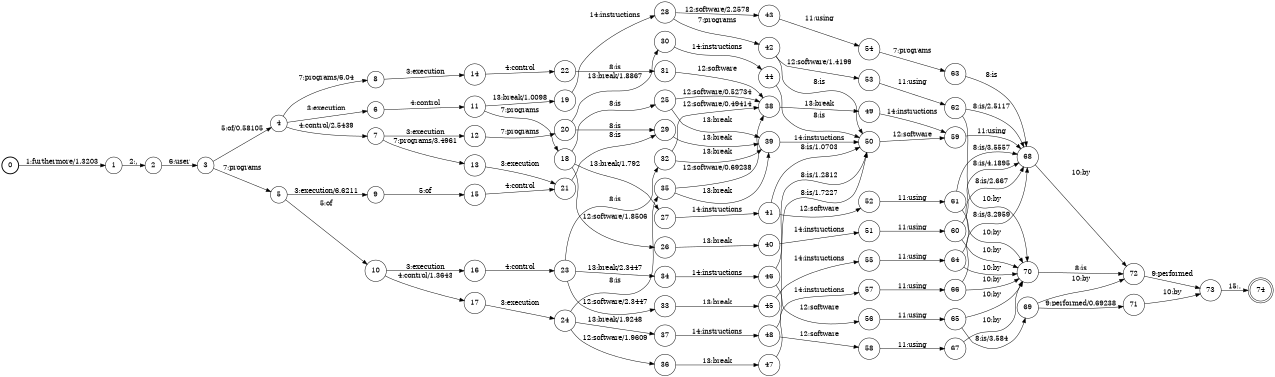digraph FST {
rankdir = LR;
size = "8.5,11";
label = "";
center = 1;
orientation = Portrait;
ranksep = "0.4";
nodesep = "0.25";
0 [label = "0", shape = circle, style = bold, fontsize = 14]
	0 -> 1 [label = "1:furthermore/1.3203", fontsize = 14];
1 [label = "1", shape = circle, style = solid, fontsize = 14]
	1 -> 2 [label = "2:,", fontsize = 14];
2 [label = "2", shape = circle, style = solid, fontsize = 14]
	2 -> 3 [label = "6:user", fontsize = 14];
3 [label = "3", shape = circle, style = solid, fontsize = 14]
	3 -> 4 [label = "5:of/0.58105", fontsize = 14];
	3 -> 5 [label = "7:programs", fontsize = 14];
4 [label = "4", shape = circle, style = solid, fontsize = 14]
	4 -> 6 [label = "3:execution", fontsize = 14];
	4 -> 7 [label = "4:control/2.5439", fontsize = 14];
	4 -> 8 [label = "7:programs/6.04", fontsize = 14];
5 [label = "5", shape = circle, style = solid, fontsize = 14]
	5 -> 9 [label = "3:execution/6.6211", fontsize = 14];
	5 -> 10 [label = "5:of", fontsize = 14];
6 [label = "6", shape = circle, style = solid, fontsize = 14]
	6 -> 11 [label = "4:control", fontsize = 14];
7 [label = "7", shape = circle, style = solid, fontsize = 14]
	7 -> 12 [label = "3:execution", fontsize = 14];
	7 -> 13 [label = "7:programs/3.4961", fontsize = 14];
8 [label = "8", shape = circle, style = solid, fontsize = 14]
	8 -> 14 [label = "3:execution", fontsize = 14];
9 [label = "9", shape = circle, style = solid, fontsize = 14]
	9 -> 15 [label = "5:of", fontsize = 14];
10 [label = "10", shape = circle, style = solid, fontsize = 14]
	10 -> 16 [label = "3:execution", fontsize = 14];
	10 -> 17 [label = "4:control/1.3643", fontsize = 14];
11 [label = "11", shape = circle, style = solid, fontsize = 14]
	11 -> 18 [label = "7:programs", fontsize = 14];
	11 -> 19 [label = "13:break/1.0098", fontsize = 14];
12 [label = "12", shape = circle, style = solid, fontsize = 14]
	12 -> 20 [label = "7:programs", fontsize = 14];
13 [label = "13", shape = circle, style = solid, fontsize = 14]
	13 -> 21 [label = "3:execution", fontsize = 14];
14 [label = "14", shape = circle, style = solid, fontsize = 14]
	14 -> 22 [label = "4:control", fontsize = 14];
15 [label = "15", shape = circle, style = solid, fontsize = 14]
	15 -> 21 [label = "4:control", fontsize = 14];
16 [label = "16", shape = circle, style = solid, fontsize = 14]
	16 -> 23 [label = "4:control", fontsize = 14];
17 [label = "17", shape = circle, style = solid, fontsize = 14]
	17 -> 24 [label = "3:execution", fontsize = 14];
18 [label = "18", shape = circle, style = solid, fontsize = 14]
	18 -> 25 [label = "8:is", fontsize = 14];
	18 -> 26 [label = "12:software/1.8506", fontsize = 14];
	18 -> 27 [label = "13:break/1.792", fontsize = 14];
19 [label = "19", shape = circle, style = solid, fontsize = 14]
	19 -> 28 [label = "14:instructions", fontsize = 14];
20 [label = "20", shape = circle, style = solid, fontsize = 14]
	20 -> 29 [label = "8:is", fontsize = 14];
	20 -> 30 [label = "13:break/1.8867", fontsize = 14];
21 [label = "21", shape = circle, style = solid, fontsize = 14]
	21 -> 29 [label = "8:is", fontsize = 14];
22 [label = "22", shape = circle, style = solid, fontsize = 14]
	22 -> 31 [label = "8:is", fontsize = 14];
23 [label = "23", shape = circle, style = solid, fontsize = 14]
	23 -> 32 [label = "8:is", fontsize = 14];
	23 -> 33 [label = "12:software/2.3447", fontsize = 14];
	23 -> 34 [label = "13:break/2.3447", fontsize = 14];
24 [label = "24", shape = circle, style = solid, fontsize = 14]
	24 -> 35 [label = "8:is", fontsize = 14];
	24 -> 36 [label = "12:software/1.9609", fontsize = 14];
	24 -> 37 [label = "13:break/1.9248", fontsize = 14];
25 [label = "25", shape = circle, style = solid, fontsize = 14]
	25 -> 38 [label = "12:software/0.52734", fontsize = 14];
	25 -> 39 [label = "13:break", fontsize = 14];
26 [label = "26", shape = circle, style = solid, fontsize = 14]
	26 -> 40 [label = "13:break", fontsize = 14];
27 [label = "27", shape = circle, style = solid, fontsize = 14]
	27 -> 41 [label = "14:instructions", fontsize = 14];
28 [label = "28", shape = circle, style = solid, fontsize = 14]
	28 -> 42 [label = "7:programs", fontsize = 14];
	28 -> 43 [label = "12:software/2.2578", fontsize = 14];
29 [label = "29", shape = circle, style = solid, fontsize = 14]
	29 -> 39 [label = "13:break", fontsize = 14];
30 [label = "30", shape = circle, style = solid, fontsize = 14]
	30 -> 44 [label = "14:instructions", fontsize = 14];
31 [label = "31", shape = circle, style = solid, fontsize = 14]
	31 -> 38 [label = "12:software", fontsize = 14];
32 [label = "32", shape = circle, style = solid, fontsize = 14]
	32 -> 38 [label = "12:software/0.49414", fontsize = 14];
	32 -> 39 [label = "13:break", fontsize = 14];
33 [label = "33", shape = circle, style = solid, fontsize = 14]
	33 -> 45 [label = "13:break", fontsize = 14];
34 [label = "34", shape = circle, style = solid, fontsize = 14]
	34 -> 46 [label = "14:instructions", fontsize = 14];
35 [label = "35", shape = circle, style = solid, fontsize = 14]
	35 -> 38 [label = "12:software/0.69238", fontsize = 14];
	35 -> 39 [label = "13:break", fontsize = 14];
36 [label = "36", shape = circle, style = solid, fontsize = 14]
	36 -> 47 [label = "13:break", fontsize = 14];
37 [label = "37", shape = circle, style = solid, fontsize = 14]
	37 -> 48 [label = "14:instructions", fontsize = 14];
38 [label = "38", shape = circle, style = solid, fontsize = 14]
	38 -> 49 [label = "13:break", fontsize = 14];
39 [label = "39", shape = circle, style = solid, fontsize = 14]
	39 -> 50 [label = "14:instructions", fontsize = 14];
40 [label = "40", shape = circle, style = solid, fontsize = 14]
	40 -> 51 [label = "14:instructions", fontsize = 14];
41 [label = "41", shape = circle, style = solid, fontsize = 14]
	41 -> 50 [label = "8:is/1.0703", fontsize = 14];
	41 -> 52 [label = "12:software", fontsize = 14];
42 [label = "42", shape = circle, style = solid, fontsize = 14]
	42 -> 50 [label = "8:is", fontsize = 14];
	42 -> 53 [label = "12:software/1.4199", fontsize = 14];
43 [label = "43", shape = circle, style = solid, fontsize = 14]
	43 -> 54 [label = "11:using", fontsize = 14];
44 [label = "44", shape = circle, style = solid, fontsize = 14]
	44 -> 50 [label = "8:is", fontsize = 14];
45 [label = "45", shape = circle, style = solid, fontsize = 14]
	45 -> 55 [label = "14:instructions", fontsize = 14];
46 [label = "46", shape = circle, style = solid, fontsize = 14]
	46 -> 50 [label = "8:is/1.2812", fontsize = 14];
	46 -> 56 [label = "12:software", fontsize = 14];
47 [label = "47", shape = circle, style = solid, fontsize = 14]
	47 -> 57 [label = "14:instructions", fontsize = 14];
48 [label = "48", shape = circle, style = solid, fontsize = 14]
	48 -> 50 [label = "8:is/1.7227", fontsize = 14];
	48 -> 58 [label = "12:software", fontsize = 14];
49 [label = "49", shape = circle, style = solid, fontsize = 14]
	49 -> 59 [label = "14:instructions", fontsize = 14];
50 [label = "50", shape = circle, style = solid, fontsize = 14]
	50 -> 59 [label = "12:software", fontsize = 14];
51 [label = "51", shape = circle, style = solid, fontsize = 14]
	51 -> 60 [label = "11:using", fontsize = 14];
52 [label = "52", shape = circle, style = solid, fontsize = 14]
	52 -> 61 [label = "11:using", fontsize = 14];
53 [label = "53", shape = circle, style = solid, fontsize = 14]
	53 -> 62 [label = "11:using", fontsize = 14];
54 [label = "54", shape = circle, style = solid, fontsize = 14]
	54 -> 63 [label = "7:programs", fontsize = 14];
55 [label = "55", shape = circle, style = solid, fontsize = 14]
	55 -> 64 [label = "11:using", fontsize = 14];
56 [label = "56", shape = circle, style = solid, fontsize = 14]
	56 -> 65 [label = "11:using", fontsize = 14];
57 [label = "57", shape = circle, style = solid, fontsize = 14]
	57 -> 66 [label = "11:using", fontsize = 14];
58 [label = "58", shape = circle, style = solid, fontsize = 14]
	58 -> 67 [label = "11:using", fontsize = 14];
59 [label = "59", shape = circle, style = solid, fontsize = 14]
	59 -> 68 [label = "11:using", fontsize = 14];
60 [label = "60", shape = circle, style = solid, fontsize = 14]
	60 -> 68 [label = "8:is/4.1895", fontsize = 14];
	60 -> 70 [label = "10:by", fontsize = 14];
61 [label = "61", shape = circle, style = solid, fontsize = 14]
	61 -> 68 [label = "8:is/3.5557", fontsize = 14];
	61 -> 70 [label = "10:by", fontsize = 14];
62 [label = "62", shape = circle, style = solid, fontsize = 14]
	62 -> 68 [label = "8:is/2.5117", fontsize = 14];
	62 -> 70 [label = "10:by", fontsize = 14];
63 [label = "63", shape = circle, style = solid, fontsize = 14]
	63 -> 68 [label = "8:is", fontsize = 14];
64 [label = "64", shape = circle, style = solid, fontsize = 14]
	64 -> 68 [label = "8:is/2.667", fontsize = 14];
	64 -> 70 [label = "10:by", fontsize = 14];
65 [label = "65", shape = circle, style = solid, fontsize = 14]
	65 -> 69 [label = "8:is/3.584", fontsize = 14];
	65 -> 70 [label = "10:by", fontsize = 14];
66 [label = "66", shape = circle, style = solid, fontsize = 14]
	66 -> 68 [label = "8:is/3.2959", fontsize = 14];
	66 -> 70 [label = "10:by", fontsize = 14];
67 [label = "67", shape = circle, style = solid, fontsize = 14]
	67 -> 70 [label = "10:by", fontsize = 14];
68 [label = "68", shape = circle, style = solid, fontsize = 14]
	68 -> 72 [label = "10:by", fontsize = 14];
69 [label = "69", shape = circle, style = solid, fontsize = 14]
	69 -> 71 [label = "9:performed/0.69238", fontsize = 14];
	69 -> 72 [label = "10:by", fontsize = 14];
70 [label = "70", shape = circle, style = solid, fontsize = 14]
	70 -> 72 [label = "8:is", fontsize = 14];
71 [label = "71", shape = circle, style = solid, fontsize = 14]
	71 -> 73 [label = "10:by", fontsize = 14];
72 [label = "72", shape = circle, style = solid, fontsize = 14]
	72 -> 73 [label = "9:performed", fontsize = 14];
73 [label = "73", shape = circle, style = solid, fontsize = 14]
	73 -> 74 [label = "15:.", fontsize = 14];
74 [label = "74", shape = doublecircle, style = solid, fontsize = 14]
}
